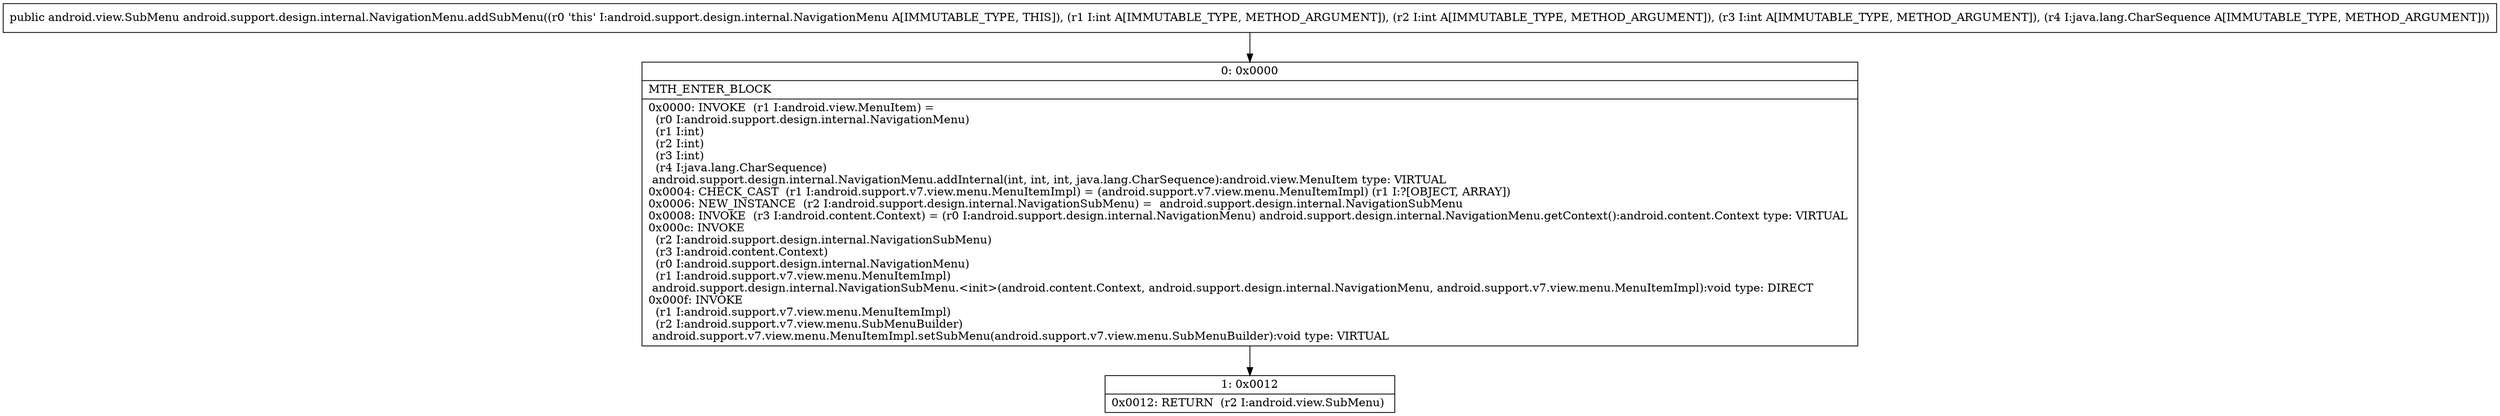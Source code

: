 digraph "CFG forandroid.support.design.internal.NavigationMenu.addSubMenu(IIILjava\/lang\/CharSequence;)Landroid\/view\/SubMenu;" {
Node_0 [shape=record,label="{0\:\ 0x0000|MTH_ENTER_BLOCK\l|0x0000: INVOKE  (r1 I:android.view.MenuItem) = \l  (r0 I:android.support.design.internal.NavigationMenu)\l  (r1 I:int)\l  (r2 I:int)\l  (r3 I:int)\l  (r4 I:java.lang.CharSequence)\l android.support.design.internal.NavigationMenu.addInternal(int, int, int, java.lang.CharSequence):android.view.MenuItem type: VIRTUAL \l0x0004: CHECK_CAST  (r1 I:android.support.v7.view.menu.MenuItemImpl) = (android.support.v7.view.menu.MenuItemImpl) (r1 I:?[OBJECT, ARRAY]) \l0x0006: NEW_INSTANCE  (r2 I:android.support.design.internal.NavigationSubMenu) =  android.support.design.internal.NavigationSubMenu \l0x0008: INVOKE  (r3 I:android.content.Context) = (r0 I:android.support.design.internal.NavigationMenu) android.support.design.internal.NavigationMenu.getContext():android.content.Context type: VIRTUAL \l0x000c: INVOKE  \l  (r2 I:android.support.design.internal.NavigationSubMenu)\l  (r3 I:android.content.Context)\l  (r0 I:android.support.design.internal.NavigationMenu)\l  (r1 I:android.support.v7.view.menu.MenuItemImpl)\l android.support.design.internal.NavigationSubMenu.\<init\>(android.content.Context, android.support.design.internal.NavigationMenu, android.support.v7.view.menu.MenuItemImpl):void type: DIRECT \l0x000f: INVOKE  \l  (r1 I:android.support.v7.view.menu.MenuItemImpl)\l  (r2 I:android.support.v7.view.menu.SubMenuBuilder)\l android.support.v7.view.menu.MenuItemImpl.setSubMenu(android.support.v7.view.menu.SubMenuBuilder):void type: VIRTUAL \l}"];
Node_1 [shape=record,label="{1\:\ 0x0012|0x0012: RETURN  (r2 I:android.view.SubMenu) \l}"];
MethodNode[shape=record,label="{public android.view.SubMenu android.support.design.internal.NavigationMenu.addSubMenu((r0 'this' I:android.support.design.internal.NavigationMenu A[IMMUTABLE_TYPE, THIS]), (r1 I:int A[IMMUTABLE_TYPE, METHOD_ARGUMENT]), (r2 I:int A[IMMUTABLE_TYPE, METHOD_ARGUMENT]), (r3 I:int A[IMMUTABLE_TYPE, METHOD_ARGUMENT]), (r4 I:java.lang.CharSequence A[IMMUTABLE_TYPE, METHOD_ARGUMENT])) }"];
MethodNode -> Node_0;
Node_0 -> Node_1;
}

